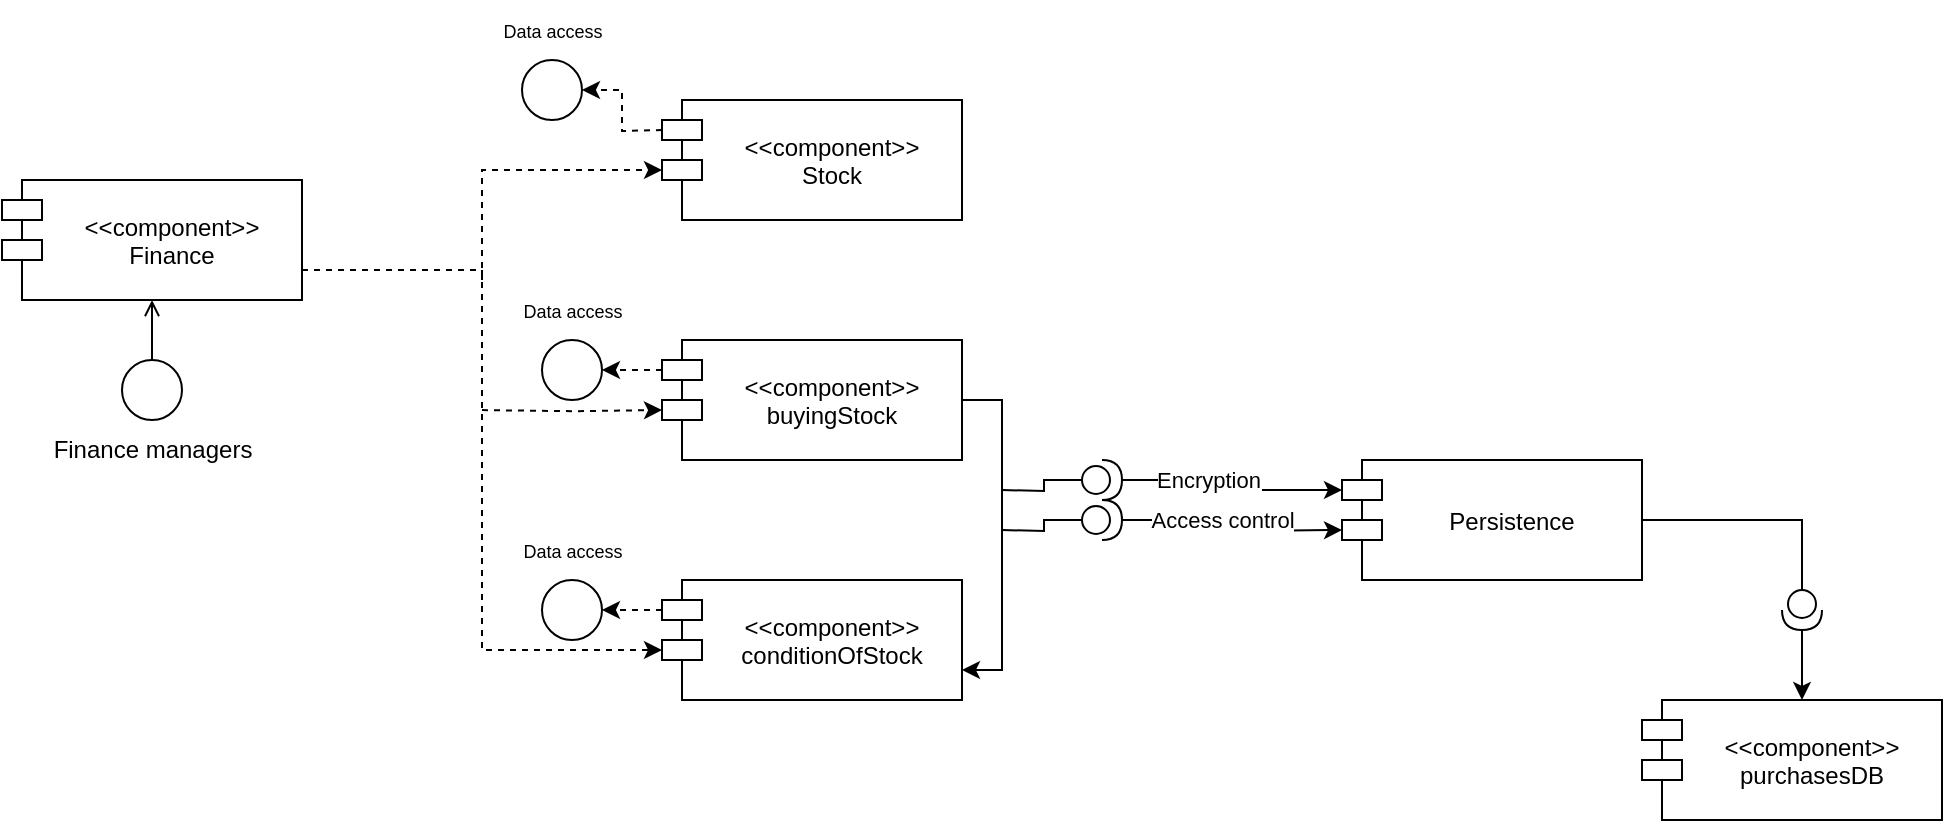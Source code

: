 <mxfile version="20.8.14" type="github">
  <diagram name="Page-1" id="4F24C8K59VNdjJXLkKde">
    <mxGraphModel dx="1181" dy="585" grid="1" gridSize="10" guides="1" tooltips="1" connect="1" arrows="1" fold="1" page="1" pageScale="1" pageWidth="850" pageHeight="1100" math="0" shadow="0">
      <root>
        <mxCell id="0" />
        <mxCell id="1" parent="0" />
        <mxCell id="g4TBFu642CuOUHY3i4kS-2" style="edgeStyle=orthogonalEdgeStyle;rounded=0;orthogonalLoop=1;jettySize=auto;html=1;exitX=1;exitY=0.75;exitDx=0;exitDy=0;entryX=0;entryY=0;entryDx=0;entryDy=35;entryPerimeter=0;dashed=1;" parent="1" source="g4TBFu642CuOUHY3i4kS-3" target="g4TBFu642CuOUHY3i4kS-8" edge="1">
          <mxGeometry relative="1" as="geometry" />
        </mxCell>
        <mxCell id="g4TBFu642CuOUHY3i4kS-3" value="&lt;&lt;component&gt;&gt;&#xa;Finance" style="shape=module;align=left;spacingLeft=20;align=center;verticalAlign=middle;fillStyle=auto;horizontal=1;" parent="1" vertex="1">
          <mxGeometry x="120" y="270" width="150" height="60" as="geometry" />
        </mxCell>
        <mxCell id="g4TBFu642CuOUHY3i4kS-4" value="" style="ellipse;html=1;fillStyle=auto;" parent="1" vertex="1">
          <mxGeometry x="180" y="360" width="30" height="30" as="geometry" />
        </mxCell>
        <mxCell id="g4TBFu642CuOUHY3i4kS-5" value="" style="endArrow=open;html=1;rounded=0;align=center;verticalAlign=top;endFill=0;labelBackgroundColor=none;endSize=6;entryX=0.5;entryY=1;entryDx=0;entryDy=0;" parent="1" source="g4TBFu642CuOUHY3i4kS-4" target="g4TBFu642CuOUHY3i4kS-3" edge="1">
          <mxGeometry relative="1" as="geometry">
            <mxPoint x="180" y="290" as="targetPoint" />
          </mxGeometry>
        </mxCell>
        <mxCell id="g4TBFu642CuOUHY3i4kS-6" value="Finance managers" style="text;html=1;align=center;verticalAlign=middle;resizable=0;points=[];autosize=1;strokeColor=none;fillColor=none;" parent="1" vertex="1">
          <mxGeometry x="135" y="390" width="120" height="30" as="geometry" />
        </mxCell>
        <mxCell id="g4TBFu642CuOUHY3i4kS-7" style="edgeStyle=orthogonalEdgeStyle;rounded=0;orthogonalLoop=1;jettySize=auto;html=1;exitX=0;exitY=0;exitDx=0;exitDy=15;exitPerimeter=0;dashed=1;" parent="1" source="g4TBFu642CuOUHY3i4kS-8" edge="1">
          <mxGeometry relative="1" as="geometry">
            <mxPoint x="420" y="485.053" as="targetPoint" />
          </mxGeometry>
        </mxCell>
        <mxCell id="g4TBFu642CuOUHY3i4kS-8" value="&lt;&lt;component&gt;&gt;&#xa;conditionOfStock" style="shape=module;align=left;spacingLeft=20;align=center;verticalAlign=middle;fillStyle=auto;horizontal=1;" parent="1" vertex="1">
          <mxGeometry x="450" y="470" width="150" height="60" as="geometry" />
        </mxCell>
        <mxCell id="g4TBFu642CuOUHY3i4kS-10" style="edgeStyle=orthogonalEdgeStyle;rounded=0;orthogonalLoop=1;jettySize=auto;html=1;exitX=0;exitY=0;exitDx=0;exitDy=35;exitPerimeter=0;dashed=1;entryX=0;entryY=0;entryDx=0;entryDy=35;entryPerimeter=0;" parent="1" target="g4TBFu642CuOUHY3i4kS-11" edge="1">
          <mxGeometry relative="1" as="geometry">
            <mxPoint x="360" y="385.053" as="sourcePoint" />
          </mxGeometry>
        </mxCell>
        <mxCell id="g4TBFu642CuOUHY3i4kS-56" style="edgeStyle=orthogonalEdgeStyle;rounded=0;orthogonalLoop=1;jettySize=auto;html=1;entryX=1;entryY=0.75;entryDx=0;entryDy=0;exitX=1;exitY=0.5;exitDx=0;exitDy=0;" parent="1" source="g4TBFu642CuOUHY3i4kS-11" target="g4TBFu642CuOUHY3i4kS-8" edge="1">
          <mxGeometry relative="1" as="geometry" />
        </mxCell>
        <mxCell id="g4TBFu642CuOUHY3i4kS-11" value="&lt;&lt;component&gt;&gt;&#xa;buyingStock" style="shape=module;align=left;spacingLeft=20;align=center;verticalAlign=middle;fillStyle=auto;horizontal=1;" parent="1" vertex="1">
          <mxGeometry x="450" y="350" width="150" height="60" as="geometry" />
        </mxCell>
        <mxCell id="g4TBFu642CuOUHY3i4kS-13" style="edgeStyle=orthogonalEdgeStyle;rounded=0;orthogonalLoop=1;jettySize=auto;html=1;dashed=1;entryX=0;entryY=0;entryDx=0;entryDy=35;entryPerimeter=0;" parent="1" target="g4TBFu642CuOUHY3i4kS-14" edge="1">
          <mxGeometry relative="1" as="geometry">
            <mxPoint x="360" y="320" as="sourcePoint" />
            <Array as="points">
              <mxPoint x="360" y="265" />
            </Array>
          </mxGeometry>
        </mxCell>
        <mxCell id="g4TBFu642CuOUHY3i4kS-14" value="&lt;&lt;component&gt;&gt;&#xa;Stock" style="shape=module;align=left;spacingLeft=20;align=center;verticalAlign=middle;fillStyle=auto;horizontal=1;" parent="1" vertex="1">
          <mxGeometry x="450" y="230" width="150" height="60" as="geometry" />
        </mxCell>
        <mxCell id="g4TBFu642CuOUHY3i4kS-17" value="" style="ellipse;html=1;fillStyle=auto;" parent="1" vertex="1">
          <mxGeometry x="390" y="470" width="30" height="30" as="geometry" />
        </mxCell>
        <mxCell id="g4TBFu642CuOUHY3i4kS-18" style="edgeStyle=orthogonalEdgeStyle;rounded=0;orthogonalLoop=1;jettySize=auto;html=1;exitX=0;exitY=0;exitDx=0;exitDy=15;exitPerimeter=0;dashed=1;" parent="1" edge="1">
          <mxGeometry relative="1" as="geometry">
            <mxPoint x="420" y="365.053" as="targetPoint" />
            <mxPoint x="450" y="365" as="sourcePoint" />
          </mxGeometry>
        </mxCell>
        <mxCell id="g4TBFu642CuOUHY3i4kS-19" value="" style="ellipse;html=1;fillStyle=auto;" parent="1" vertex="1">
          <mxGeometry x="390" y="350" width="30" height="30" as="geometry" />
        </mxCell>
        <mxCell id="g4TBFu642CuOUHY3i4kS-20" style="edgeStyle=orthogonalEdgeStyle;rounded=0;orthogonalLoop=1;jettySize=auto;html=1;exitX=0;exitY=0;exitDx=0;exitDy=15;exitPerimeter=0;dashed=1;entryX=1;entryY=0.5;entryDx=0;entryDy=0;" parent="1" target="g4TBFu642CuOUHY3i4kS-21" edge="1">
          <mxGeometry relative="1" as="geometry">
            <mxPoint x="420" y="245.053" as="targetPoint" />
            <mxPoint x="450" y="245" as="sourcePoint" />
          </mxGeometry>
        </mxCell>
        <mxCell id="g4TBFu642CuOUHY3i4kS-21" value="" style="ellipse;html=1;fillStyle=auto;" parent="1" vertex="1">
          <mxGeometry x="380" y="210" width="30" height="30" as="geometry" />
        </mxCell>
        <mxCell id="g4TBFu642CuOUHY3i4kS-24" value="&lt;font style=&quot;font-size: 9px;&quot;&gt;Data access&lt;/font&gt;" style="text;html=1;align=center;verticalAlign=middle;resizable=0;points=[];autosize=1;strokeColor=none;fillColor=none;" parent="1" vertex="1">
          <mxGeometry x="370" y="440" width="70" height="30" as="geometry" />
        </mxCell>
        <mxCell id="g4TBFu642CuOUHY3i4kS-25" value="&lt;font style=&quot;font-size: 9px;&quot;&gt;Data access&lt;/font&gt;" style="text;html=1;align=center;verticalAlign=middle;resizable=0;points=[];autosize=1;strokeColor=none;fillColor=none;" parent="1" vertex="1">
          <mxGeometry x="370" y="320" width="70" height="30" as="geometry" />
        </mxCell>
        <mxCell id="g4TBFu642CuOUHY3i4kS-26" value="&lt;font style=&quot;font-size: 9px;&quot;&gt;Data access&lt;/font&gt;" style="text;html=1;align=center;verticalAlign=middle;resizable=0;points=[];autosize=1;strokeColor=none;fillColor=none;" parent="1" vertex="1">
          <mxGeometry x="360" y="180" width="70" height="30" as="geometry" />
        </mxCell>
        <mxCell id="g4TBFu642CuOUHY3i4kS-52" style="edgeStyle=orthogonalEdgeStyle;rounded=0;orthogonalLoop=1;jettySize=auto;html=1;startArrow=none;" parent="1" source="g4TBFu642CuOUHY3i4kS-54" edge="1">
          <mxGeometry relative="1" as="geometry">
            <mxPoint x="1020.0" y="530" as="targetPoint" />
          </mxGeometry>
        </mxCell>
        <mxCell id="g4TBFu642CuOUHY3i4kS-51" value="Persistence" style="shape=module;align=left;spacingLeft=20;align=center;verticalAlign=middle;fillStyle=auto;horizontal=1;" parent="1" vertex="1">
          <mxGeometry x="790" y="410" width="150" height="60" as="geometry" />
        </mxCell>
        <mxCell id="g4TBFu642CuOUHY3i4kS-53" value="&lt;&lt;component&gt;&gt;&#xa;purchasesDB" style="shape=module;align=left;spacingLeft=20;align=center;verticalAlign=middle;fillStyle=auto;horizontal=1;" parent="1" vertex="1">
          <mxGeometry x="940" y="530" width="150" height="60" as="geometry" />
        </mxCell>
        <mxCell id="g4TBFu642CuOUHY3i4kS-55" value="" style="edgeStyle=orthogonalEdgeStyle;rounded=0;orthogonalLoop=1;jettySize=auto;html=1;endArrow=none;" parent="1" source="g4TBFu642CuOUHY3i4kS-51" target="g4TBFu642CuOUHY3i4kS-54" edge="1">
          <mxGeometry relative="1" as="geometry">
            <mxPoint x="1020.0" y="530" as="targetPoint" />
            <mxPoint x="940.0" y="440.034" as="sourcePoint" />
          </mxGeometry>
        </mxCell>
        <mxCell id="g4TBFu642CuOUHY3i4kS-54" value="" style="shape=providedRequiredInterface;html=1;verticalLabelPosition=bottom;sketch=0;fontSize=9;direction=south;" parent="1" vertex="1">
          <mxGeometry x="1010" y="475" width="20" height="20" as="geometry" />
        </mxCell>
        <mxCell id="g4TBFu642CuOUHY3i4kS-61" value="" style="edgeStyle=orthogonalEdgeStyle;rounded=0;orthogonalLoop=1;jettySize=auto;html=1;exitX=0;exitY=0;exitDx=0;exitDy=15;exitPerimeter=0;entryX=0;entryY=0.5;entryDx=0;entryDy=0;entryPerimeter=0;endArrow=none;" parent="1" target="g4TBFu642CuOUHY3i4kS-60" edge="1">
          <mxGeometry relative="1" as="geometry">
            <mxPoint x="790" y="425" as="targetPoint" />
            <mxPoint x="620" y="425" as="sourcePoint" />
          </mxGeometry>
        </mxCell>
        <mxCell id="g4TBFu642CuOUHY3i4kS-62" style="edgeStyle=orthogonalEdgeStyle;rounded=0;orthogonalLoop=1;jettySize=auto;html=1;entryX=0;entryY=0;entryDx=0;entryDy=15;entryPerimeter=0;" parent="1" source="g4TBFu642CuOUHY3i4kS-60" target="g4TBFu642CuOUHY3i4kS-51" edge="1">
          <mxGeometry relative="1" as="geometry" />
        </mxCell>
        <mxCell id="g4TBFu642CuOUHY3i4kS-64" value="Encryption" style="edgeLabel;html=1;align=center;verticalAlign=middle;resizable=0;points=[];" parent="g4TBFu642CuOUHY3i4kS-62" vertex="1" connectable="0">
          <mxGeometry x="-0.252" relative="1" as="geometry">
            <mxPoint as="offset" />
          </mxGeometry>
        </mxCell>
        <mxCell id="g4TBFu642CuOUHY3i4kS-60" value="" style="shape=providedRequiredInterface;html=1;verticalLabelPosition=bottom;sketch=0;fontSize=9;direction=east;" parent="1" vertex="1">
          <mxGeometry x="660" y="410" width="20" height="20" as="geometry" />
        </mxCell>
        <mxCell id="g4TBFu642CuOUHY3i4kS-72" value="" style="edgeStyle=orthogonalEdgeStyle;rounded=0;orthogonalLoop=1;jettySize=auto;html=1;exitX=0;exitY=0;exitDx=0;exitDy=15;exitPerimeter=0;entryX=0;entryY=0.5;entryDx=0;entryDy=0;entryPerimeter=0;endArrow=none;" parent="1" target="g4TBFu642CuOUHY3i4kS-75" edge="1">
          <mxGeometry relative="1" as="geometry">
            <mxPoint x="790" y="445" as="targetPoint" />
            <mxPoint x="620" y="445" as="sourcePoint" />
          </mxGeometry>
        </mxCell>
        <mxCell id="g4TBFu642CuOUHY3i4kS-73" style="edgeStyle=orthogonalEdgeStyle;rounded=0;orthogonalLoop=1;jettySize=auto;html=1;entryX=0;entryY=0;entryDx=0;entryDy=15;entryPerimeter=0;" parent="1" source="g4TBFu642CuOUHY3i4kS-75" edge="1">
          <mxGeometry relative="1" as="geometry">
            <mxPoint x="790" y="445" as="targetPoint" />
          </mxGeometry>
        </mxCell>
        <mxCell id="g4TBFu642CuOUHY3i4kS-74" value="Access control" style="edgeLabel;html=1;align=center;verticalAlign=middle;resizable=0;points=[];" parent="g4TBFu642CuOUHY3i4kS-73" vertex="1" connectable="0">
          <mxGeometry x="-0.252" relative="1" as="geometry">
            <mxPoint x="7" as="offset" />
          </mxGeometry>
        </mxCell>
        <mxCell id="g4TBFu642CuOUHY3i4kS-75" value="" style="shape=providedRequiredInterface;html=1;verticalLabelPosition=bottom;sketch=0;fontSize=9;direction=east;" parent="1" vertex="1">
          <mxGeometry x="660" y="430" width="20" height="20" as="geometry" />
        </mxCell>
      </root>
    </mxGraphModel>
  </diagram>
</mxfile>
